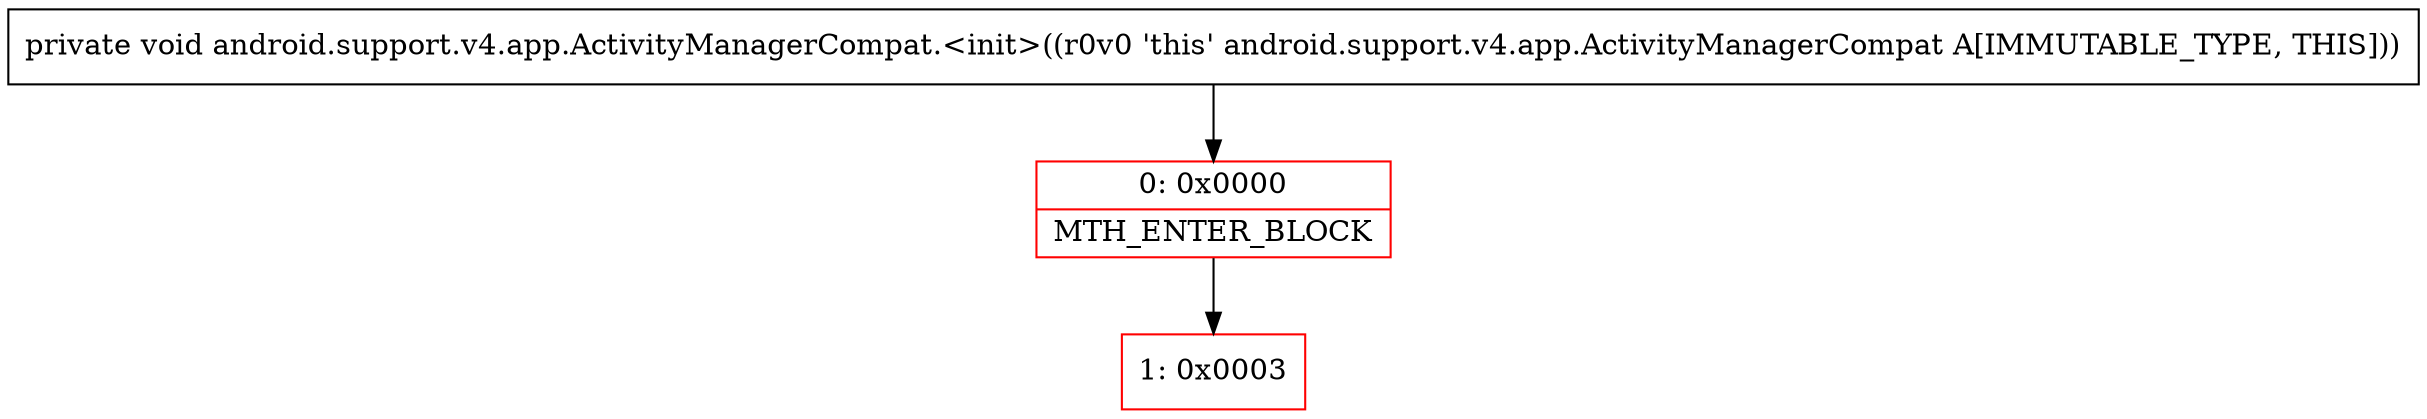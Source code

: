 digraph "CFG forandroid.support.v4.app.ActivityManagerCompat.\<init\>()V" {
subgraph cluster_Region_2090741811 {
label = "R(0)";
node [shape=record,color=blue];
}
Node_0 [shape=record,color=red,label="{0\:\ 0x0000|MTH_ENTER_BLOCK\l}"];
Node_1 [shape=record,color=red,label="{1\:\ 0x0003}"];
MethodNode[shape=record,label="{private void android.support.v4.app.ActivityManagerCompat.\<init\>((r0v0 'this' android.support.v4.app.ActivityManagerCompat A[IMMUTABLE_TYPE, THIS])) }"];
MethodNode -> Node_0;
Node_0 -> Node_1;
}


